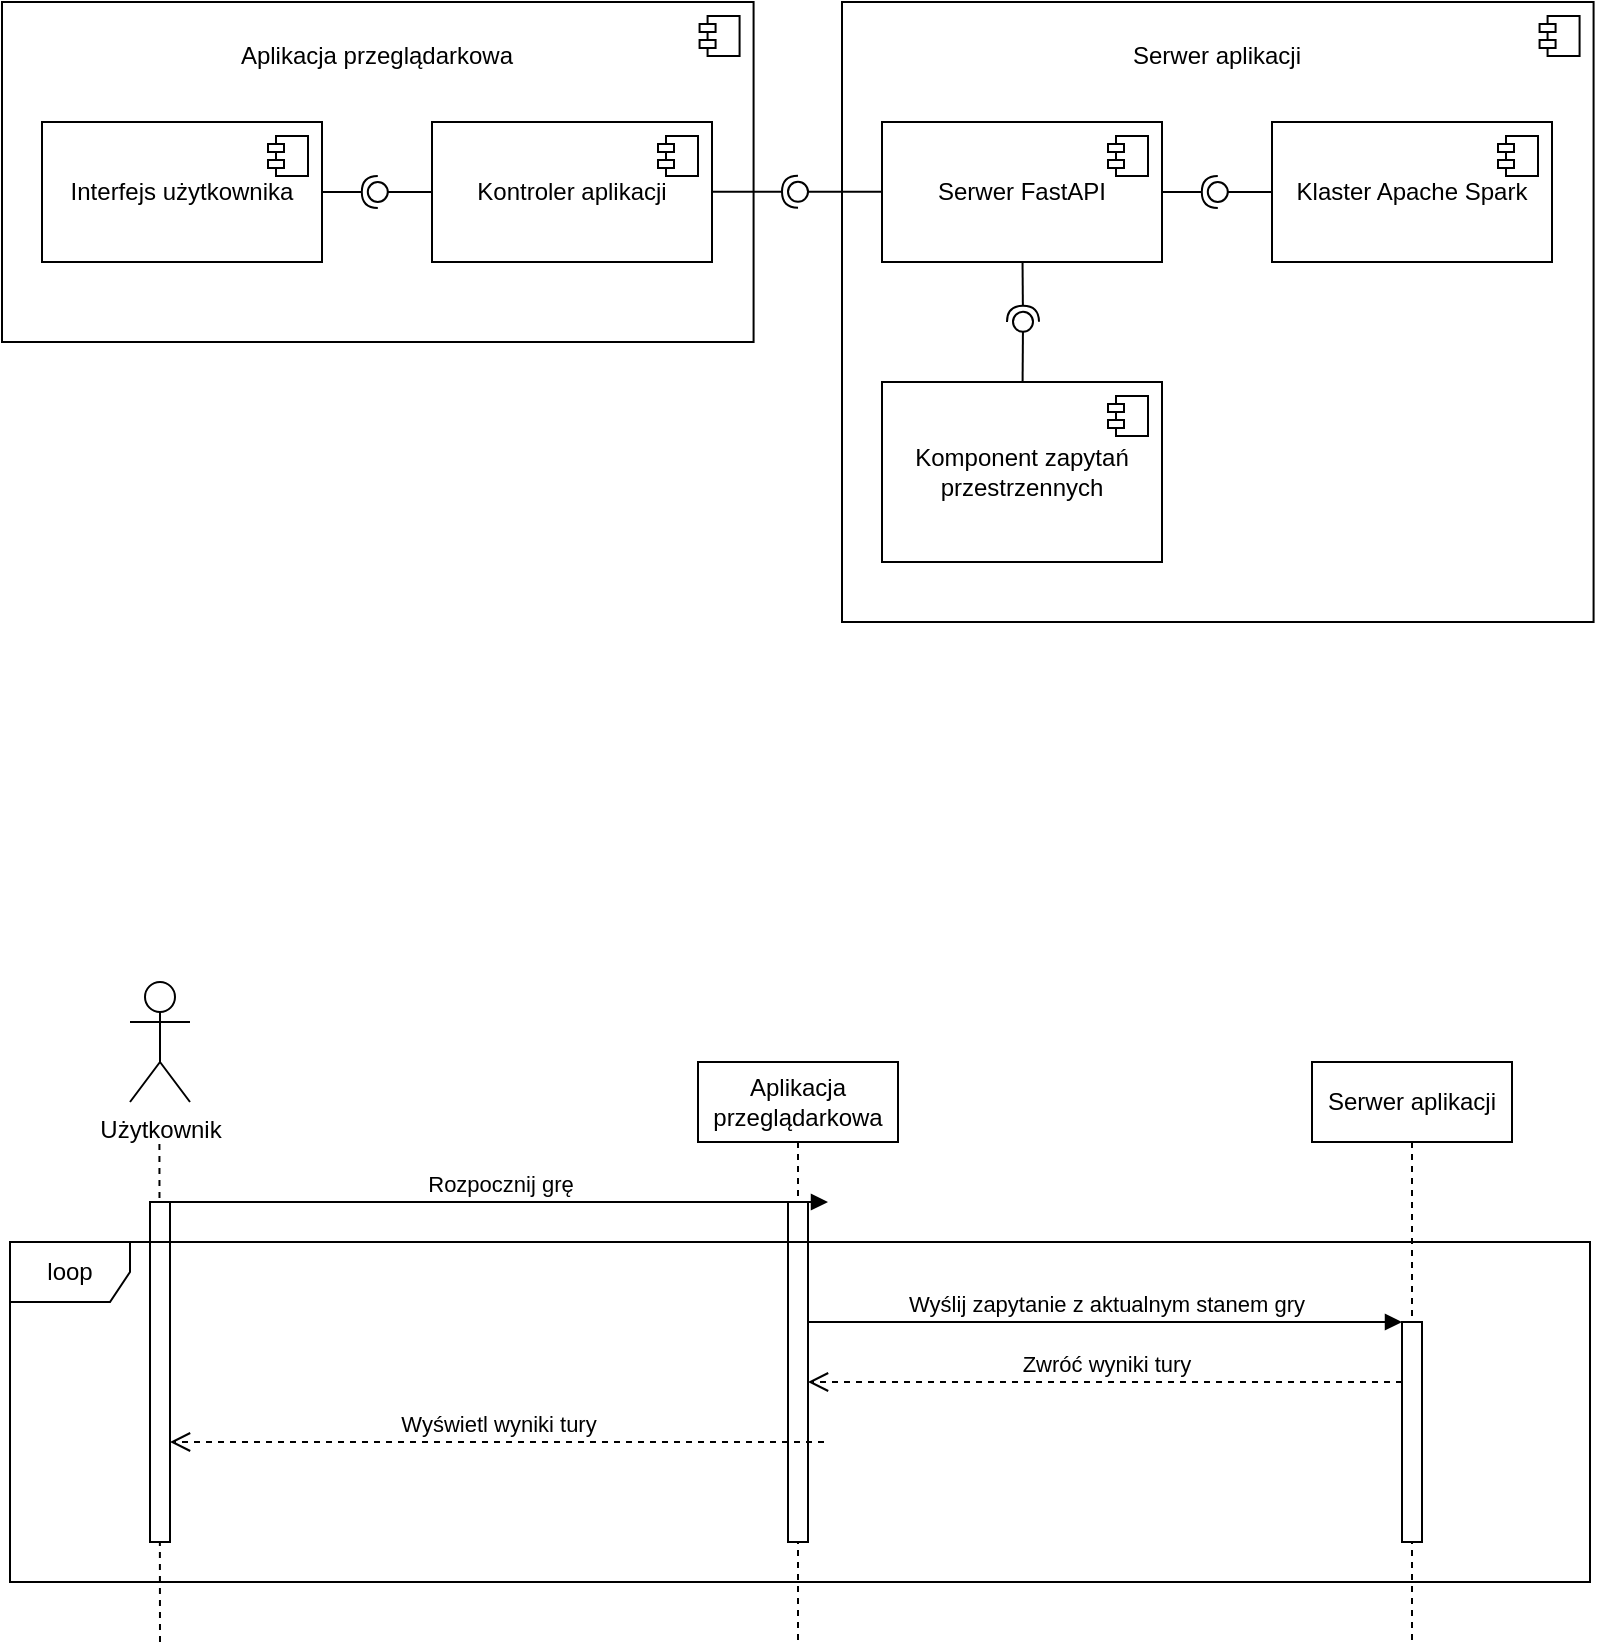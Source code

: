 <mxfile version="27.1.3">
  <diagram name="Page-1" id="DDE_P8cg3vUPYPFOmgAO">
    <mxGraphModel dx="328" dy="208" grid="1" gridSize="10" guides="1" tooltips="1" connect="1" arrows="1" fold="1" page="1" pageScale="1" pageWidth="827" pageHeight="1169" math="1" shadow="0">
      <root>
        <mxCell id="0" />
        <mxCell id="1" parent="0" />
        <mxCell id="GIuxkB_nh06wqcdbbJOn-50" value="" style="html=1;dropTarget=0;whiteSpace=wrap;" vertex="1" parent="1">
          <mxGeometry x="16" y="10" width="375.79" height="170" as="geometry" />
        </mxCell>
        <mxCell id="GIuxkB_nh06wqcdbbJOn-51" value="" style="shape=module;jettyWidth=8;jettyHeight=4;" vertex="1" parent="GIuxkB_nh06wqcdbbJOn-50">
          <mxGeometry x="1" width="20" height="20" relative="1" as="geometry">
            <mxPoint x="-27" y="7" as="offset" />
          </mxGeometry>
        </mxCell>
        <mxCell id="GIuxkB_nh06wqcdbbJOn-52" value="Interfejs użytkownika" style="html=1;dropTarget=0;whiteSpace=wrap;" vertex="1" parent="1">
          <mxGeometry x="36" y="70" width="140" height="70" as="geometry" />
        </mxCell>
        <mxCell id="GIuxkB_nh06wqcdbbJOn-53" value="" style="shape=module;jettyWidth=8;jettyHeight=4;" vertex="1" parent="GIuxkB_nh06wqcdbbJOn-52">
          <mxGeometry x="1" width="20" height="20" relative="1" as="geometry">
            <mxPoint x="-27" y="7" as="offset" />
          </mxGeometry>
        </mxCell>
        <mxCell id="GIuxkB_nh06wqcdbbJOn-54" value="&lt;div&gt;Kontroler aplikacji&lt;/div&gt;" style="html=1;dropTarget=0;whiteSpace=wrap;" vertex="1" parent="1">
          <mxGeometry x="231" y="70" width="140" height="70" as="geometry" />
        </mxCell>
        <mxCell id="GIuxkB_nh06wqcdbbJOn-55" value="" style="shape=module;jettyWidth=8;jettyHeight=4;" vertex="1" parent="GIuxkB_nh06wqcdbbJOn-54">
          <mxGeometry x="1" width="20" height="20" relative="1" as="geometry">
            <mxPoint x="-27" y="7" as="offset" />
          </mxGeometry>
        </mxCell>
        <mxCell id="GIuxkB_nh06wqcdbbJOn-56" value="Aplikacja przeglądarkowa" style="text;strokeColor=none;align=center;fillColor=none;html=1;verticalAlign=middle;whiteSpace=wrap;rounded=0;" vertex="1" parent="1">
          <mxGeometry x="129.4" y="20" width="149" height="33" as="geometry" />
        </mxCell>
        <mxCell id="GIuxkB_nh06wqcdbbJOn-57" value="" style="rounded=0;orthogonalLoop=1;jettySize=auto;html=1;endArrow=halfCircle;endFill=0;endSize=6;strokeWidth=1;sketch=0;" edge="1" parent="1" source="GIuxkB_nh06wqcdbbJOn-52" target="GIuxkB_nh06wqcdbbJOn-59">
          <mxGeometry relative="1" as="geometry">
            <mxPoint x="206" y="120" as="sourcePoint" />
          </mxGeometry>
        </mxCell>
        <mxCell id="GIuxkB_nh06wqcdbbJOn-58" value="" style="rounded=0;orthogonalLoop=1;jettySize=auto;html=1;endArrow=oval;endFill=0;sketch=0;sourcePerimeterSpacing=0;targetPerimeterSpacing=0;endSize=10;" edge="1" parent="1" source="GIuxkB_nh06wqcdbbJOn-54" target="GIuxkB_nh06wqcdbbJOn-59">
          <mxGeometry relative="1" as="geometry">
            <mxPoint x="246" y="120" as="sourcePoint" />
          </mxGeometry>
        </mxCell>
        <mxCell id="GIuxkB_nh06wqcdbbJOn-59" value="" style="ellipse;whiteSpace=wrap;html=1;align=center;aspect=fixed;fillColor=none;strokeColor=none;resizable=0;perimeter=centerPerimeter;rotatable=0;allowArrows=0;points=[];outlineConnect=1;" vertex="1" parent="1">
          <mxGeometry x="198.9" y="100" width="10" height="10" as="geometry" />
        </mxCell>
        <mxCell id="GIuxkB_nh06wqcdbbJOn-60" value="" style="html=1;dropTarget=0;whiteSpace=wrap;" vertex="1" parent="1">
          <mxGeometry x="436" y="10" width="375.79" height="310" as="geometry" />
        </mxCell>
        <mxCell id="GIuxkB_nh06wqcdbbJOn-61" value="" style="shape=module;jettyWidth=8;jettyHeight=4;" vertex="1" parent="GIuxkB_nh06wqcdbbJOn-60">
          <mxGeometry x="1" width="20" height="20" relative="1" as="geometry">
            <mxPoint x="-27" y="7" as="offset" />
          </mxGeometry>
        </mxCell>
        <mxCell id="GIuxkB_nh06wqcdbbJOn-62" value="Serwer FastAPI" style="html=1;dropTarget=0;whiteSpace=wrap;" vertex="1" parent="1">
          <mxGeometry x="456" y="70" width="140" height="70" as="geometry" />
        </mxCell>
        <mxCell id="GIuxkB_nh06wqcdbbJOn-63" value="" style="shape=module;jettyWidth=8;jettyHeight=4;" vertex="1" parent="GIuxkB_nh06wqcdbbJOn-62">
          <mxGeometry x="1" width="20" height="20" relative="1" as="geometry">
            <mxPoint x="-27" y="7" as="offset" />
          </mxGeometry>
        </mxCell>
        <mxCell id="GIuxkB_nh06wqcdbbJOn-64" value="Klaster Apache Spark" style="html=1;dropTarget=0;whiteSpace=wrap;" vertex="1" parent="1">
          <mxGeometry x="651" y="70" width="140" height="70" as="geometry" />
        </mxCell>
        <mxCell id="GIuxkB_nh06wqcdbbJOn-65" value="" style="shape=module;jettyWidth=8;jettyHeight=4;" vertex="1" parent="GIuxkB_nh06wqcdbbJOn-64">
          <mxGeometry x="1" width="20" height="20" relative="1" as="geometry">
            <mxPoint x="-27" y="7" as="offset" />
          </mxGeometry>
        </mxCell>
        <mxCell id="GIuxkB_nh06wqcdbbJOn-66" value="Serwer aplikacji" style="text;strokeColor=none;align=center;fillColor=none;html=1;verticalAlign=middle;whiteSpace=wrap;rounded=0;" vertex="1" parent="1">
          <mxGeometry x="549.4" y="20" width="149" height="33" as="geometry" />
        </mxCell>
        <mxCell id="GIuxkB_nh06wqcdbbJOn-67" value="" style="rounded=0;orthogonalLoop=1;jettySize=auto;html=1;endArrow=halfCircle;endFill=0;endSize=6;strokeWidth=1;sketch=0;" edge="1" parent="1" source="GIuxkB_nh06wqcdbbJOn-62" target="GIuxkB_nh06wqcdbbJOn-69">
          <mxGeometry relative="1" as="geometry">
            <mxPoint x="626" y="120" as="sourcePoint" />
          </mxGeometry>
        </mxCell>
        <mxCell id="GIuxkB_nh06wqcdbbJOn-68" value="" style="rounded=0;orthogonalLoop=1;jettySize=auto;html=1;endArrow=oval;endFill=0;sketch=0;sourcePerimeterSpacing=0;targetPerimeterSpacing=0;endSize=10;" edge="1" parent="1" source="GIuxkB_nh06wqcdbbJOn-64" target="GIuxkB_nh06wqcdbbJOn-69">
          <mxGeometry relative="1" as="geometry">
            <mxPoint x="666" y="120" as="sourcePoint" />
          </mxGeometry>
        </mxCell>
        <mxCell id="GIuxkB_nh06wqcdbbJOn-69" value="" style="ellipse;whiteSpace=wrap;html=1;align=center;aspect=fixed;fillColor=none;strokeColor=none;resizable=0;perimeter=centerPerimeter;rotatable=0;allowArrows=0;points=[];outlineConnect=1;" vertex="1" parent="1">
          <mxGeometry x="618.9" y="100" width="10" height="10" as="geometry" />
        </mxCell>
        <mxCell id="GIuxkB_nh06wqcdbbJOn-72" value="" style="rounded=0;orthogonalLoop=1;jettySize=auto;html=1;endArrow=halfCircle;endFill=0;endSize=6;strokeWidth=1;sketch=0;" edge="1" parent="1" source="GIuxkB_nh06wqcdbbJOn-54">
          <mxGeometry relative="1" as="geometry">
            <mxPoint x="386" y="104.89" as="sourcePoint" />
            <mxPoint x="414" y="104.89" as="targetPoint" />
          </mxGeometry>
        </mxCell>
        <mxCell id="GIuxkB_nh06wqcdbbJOn-73" value="" style="rounded=0;orthogonalLoop=1;jettySize=auto;html=1;endArrow=oval;endFill=0;sketch=0;sourcePerimeterSpacing=0;targetPerimeterSpacing=0;endSize=10;" edge="1" parent="1" source="GIuxkB_nh06wqcdbbJOn-62">
          <mxGeometry relative="1" as="geometry">
            <mxPoint x="441" y="104.89" as="sourcePoint" />
            <mxPoint x="414" y="104.89" as="targetPoint" />
          </mxGeometry>
        </mxCell>
        <mxCell id="GIuxkB_nh06wqcdbbJOn-74" value="Komponent zapytań przestrzennych" style="html=1;dropTarget=0;whiteSpace=wrap;" vertex="1" parent="1">
          <mxGeometry x="456" y="200" width="140" height="90" as="geometry" />
        </mxCell>
        <mxCell id="GIuxkB_nh06wqcdbbJOn-75" value="" style="shape=module;jettyWidth=8;jettyHeight=4;" vertex="1" parent="GIuxkB_nh06wqcdbbJOn-74">
          <mxGeometry x="1" width="20" height="20" relative="1" as="geometry">
            <mxPoint x="-27" y="7" as="offset" />
          </mxGeometry>
        </mxCell>
        <mxCell id="GIuxkB_nh06wqcdbbJOn-76" value="" style="rounded=0;orthogonalLoop=1;jettySize=auto;html=1;endArrow=halfCircle;endFill=0;endSize=6;strokeWidth=1;sketch=0;" edge="1" parent="1" source="GIuxkB_nh06wqcdbbJOn-62">
          <mxGeometry relative="1" as="geometry">
            <mxPoint x="498.5" y="169.9" as="sourcePoint" />
            <mxPoint x="526.5" y="169.9" as="targetPoint" />
          </mxGeometry>
        </mxCell>
        <mxCell id="GIuxkB_nh06wqcdbbJOn-77" value="" style="rounded=0;orthogonalLoop=1;jettySize=auto;html=1;endArrow=oval;endFill=0;sketch=0;sourcePerimeterSpacing=0;targetPerimeterSpacing=0;endSize=10;" edge="1" parent="1" source="GIuxkB_nh06wqcdbbJOn-74">
          <mxGeometry relative="1" as="geometry">
            <mxPoint x="553.5" y="169.9" as="sourcePoint" />
            <mxPoint x="526.5" y="169.9" as="targetPoint" />
          </mxGeometry>
        </mxCell>
        <mxCell id="GIuxkB_nh06wqcdbbJOn-78" value="Użytkownik" style="shape=umlActor;verticalLabelPosition=bottom;verticalAlign=top;html=1;" vertex="1" parent="1">
          <mxGeometry x="80" y="500" width="30" height="60" as="geometry" />
        </mxCell>
        <mxCell id="GIuxkB_nh06wqcdbbJOn-85" value="Serwer aplikacji" style="shape=umlLifeline;perimeter=lifelinePerimeter;whiteSpace=wrap;html=1;container=1;dropTarget=0;collapsible=0;recursiveResize=0;outlineConnect=0;portConstraint=eastwest;newEdgeStyle={&quot;edgeStyle&quot;:&quot;elbowEdgeStyle&quot;,&quot;elbow&quot;:&quot;vertical&quot;,&quot;curved&quot;:0,&quot;rounded&quot;:0};" vertex="1" parent="1">
          <mxGeometry x="671" y="540" width="100" height="290" as="geometry" />
        </mxCell>
        <mxCell id="GIuxkB_nh06wqcdbbJOn-91" value="" style="html=1;points=[[0,0,0,0,5],[0,1,0,0,-5],[1,0,0,0,5],[1,1,0,0,-5]];perimeter=orthogonalPerimeter;outlineConnect=0;targetShapes=umlLifeline;portConstraint=eastwest;newEdgeStyle={&quot;curved&quot;:0,&quot;rounded&quot;:0};" vertex="1" parent="GIuxkB_nh06wqcdbbJOn-85">
          <mxGeometry x="45" y="130" width="10" height="110" as="geometry" />
        </mxCell>
        <mxCell id="GIuxkB_nh06wqcdbbJOn-87" value="Aplikacja przeglądarkowa" style="shape=umlLifeline;perimeter=lifelinePerimeter;whiteSpace=wrap;html=1;container=1;dropTarget=0;collapsible=0;recursiveResize=0;outlineConnect=0;portConstraint=eastwest;newEdgeStyle={&quot;edgeStyle&quot;:&quot;elbowEdgeStyle&quot;,&quot;elbow&quot;:&quot;vertical&quot;,&quot;curved&quot;:0,&quot;rounded&quot;:0};" vertex="1" parent="1">
          <mxGeometry x="364" y="540" width="100" height="290" as="geometry" />
        </mxCell>
        <mxCell id="GIuxkB_nh06wqcdbbJOn-88" value="" style="html=1;points=[[0,0,0,0,5],[0,1,0,0,-5],[1,0,0,0,5],[1,1,0,0,-5]];perimeter=orthogonalPerimeter;outlineConnect=0;targetShapes=umlLifeline;portConstraint=eastwest;newEdgeStyle={&quot;curved&quot;:0,&quot;rounded&quot;:0};" vertex="1" parent="GIuxkB_nh06wqcdbbJOn-87">
          <mxGeometry x="45" y="70" width="10" height="170" as="geometry" />
        </mxCell>
        <mxCell id="GIuxkB_nh06wqcdbbJOn-90" value="" style="endArrow=none;dashed=1;html=1;rounded=0;" edge="1" parent="1">
          <mxGeometry width="50" height="50" relative="1" as="geometry">
            <mxPoint x="95" y="830" as="sourcePoint" />
            <mxPoint x="94.71" y="580" as="targetPoint" />
          </mxGeometry>
        </mxCell>
        <mxCell id="GIuxkB_nh06wqcdbbJOn-92" value="" style="html=1;points=[[0,0,0,0,5],[0,1,0,0,-5],[1,0,0,0,5],[1,1,0,0,-5]];perimeter=orthogonalPerimeter;outlineConnect=0;targetShapes=umlLifeline;portConstraint=eastwest;newEdgeStyle={&quot;curved&quot;:0,&quot;rounded&quot;:0};" vertex="1" parent="1">
          <mxGeometry x="90" y="610" width="10" height="170" as="geometry" />
        </mxCell>
        <mxCell id="GIuxkB_nh06wqcdbbJOn-93" value="Zwróć wyniki tury" style="html=1;verticalAlign=bottom;endArrow=open;dashed=1;endSize=8;curved=0;rounded=0;" edge="1" parent="1">
          <mxGeometry relative="1" as="geometry">
            <mxPoint x="716" y="700" as="sourcePoint" />
            <mxPoint x="419" y="700" as="targetPoint" />
          </mxGeometry>
        </mxCell>
        <mxCell id="GIuxkB_nh06wqcdbbJOn-94" value="Rozpocznij grę" style="html=1;verticalAlign=bottom;endArrow=block;curved=0;rounded=0;" edge="1" parent="1">
          <mxGeometry width="80" relative="1" as="geometry">
            <mxPoint x="100" y="610" as="sourcePoint" />
            <mxPoint x="429" y="610" as="targetPoint" />
          </mxGeometry>
        </mxCell>
        <mxCell id="GIuxkB_nh06wqcdbbJOn-95" value="Wyślij zapytanie z aktualnym stanem gry" style="html=1;verticalAlign=bottom;endArrow=block;curved=0;rounded=0;" edge="1" parent="1">
          <mxGeometry x="0.001" width="80" relative="1" as="geometry">
            <mxPoint x="419" y="670" as="sourcePoint" />
            <mxPoint x="716.0" y="670" as="targetPoint" />
            <mxPoint as="offset" />
          </mxGeometry>
        </mxCell>
        <mxCell id="GIuxkB_nh06wqcdbbJOn-99" value="loop" style="shape=umlFrame;whiteSpace=wrap;html=1;pointerEvents=0;" vertex="1" parent="1">
          <mxGeometry x="20" y="630" width="790" height="170" as="geometry" />
        </mxCell>
        <mxCell id="GIuxkB_nh06wqcdbbJOn-100" value="Wyświetl wyniki tury" style="html=1;verticalAlign=bottom;endArrow=open;dashed=1;endSize=8;curved=0;rounded=0;" edge="1" parent="1">
          <mxGeometry relative="1" as="geometry">
            <mxPoint x="427" y="730" as="sourcePoint" />
            <mxPoint x="100" y="730" as="targetPoint" />
          </mxGeometry>
        </mxCell>
      </root>
    </mxGraphModel>
  </diagram>
</mxfile>
